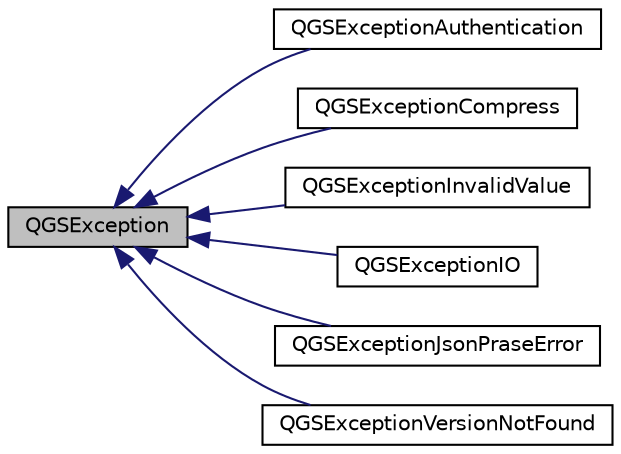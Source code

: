 digraph "QGSException"
{
  edge [fontname="Helvetica",fontsize="10",labelfontname="Helvetica",labelfontsize="10"];
  node [fontname="Helvetica",fontsize="10",shape=record];
  rankdir="LR";
  Node0 [label="QGSException",height=0.2,width=0.4,color="black", fillcolor="grey75", style="filled", fontcolor="black"];
  Node0 -> Node1 [dir="back",color="midnightblue",fontsize="10",style="solid",fontname="Helvetica"];
  Node1 [label="QGSExceptionAuthentication",height=0.2,width=0.4,color="black", fillcolor="white", style="filled",URL="$class_q_g_s_exception_authentication.html"];
  Node0 -> Node2 [dir="back",color="midnightblue",fontsize="10",style="solid",fontname="Helvetica"];
  Node2 [label="QGSExceptionCompress",height=0.2,width=0.4,color="black", fillcolor="white", style="filled",URL="$class_q_g_s_exception_compress.html"];
  Node0 -> Node3 [dir="back",color="midnightblue",fontsize="10",style="solid",fontname="Helvetica"];
  Node3 [label="QGSExceptionInvalidValue",height=0.2,width=0.4,color="black", fillcolor="white", style="filled",URL="$class_q_g_s_exception_invalid_value.html"];
  Node0 -> Node4 [dir="back",color="midnightblue",fontsize="10",style="solid",fontname="Helvetica"];
  Node4 [label="QGSExceptionIO",height=0.2,width=0.4,color="black", fillcolor="white", style="filled",URL="$class_q_g_s_exception_i_o.html"];
  Node0 -> Node5 [dir="back",color="midnightblue",fontsize="10",style="solid",fontname="Helvetica"];
  Node5 [label="QGSExceptionJsonPraseError",height=0.2,width=0.4,color="black", fillcolor="white", style="filled",URL="$class_q_g_s_exception_json_prase_error.html"];
  Node0 -> Node6 [dir="back",color="midnightblue",fontsize="10",style="solid",fontname="Helvetica"];
  Node6 [label="QGSExceptionVersionNotFound",height=0.2,width=0.4,color="black", fillcolor="white", style="filled",URL="$class_q_g_s_exception_version_not_found.html"];
}
